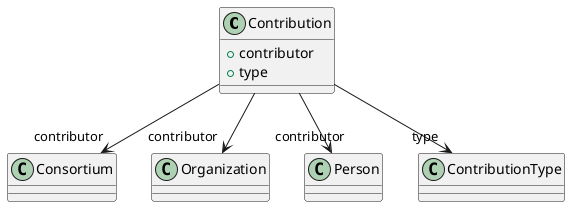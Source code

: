 @startuml
class Contribution {
+contributor
+type

}
Contribution -d-> "contributor" Consortium
Contribution -d-> "contributor" Organization
Contribution -d-> "contributor" Person
Contribution -d-> "type" ContributionType

@enduml